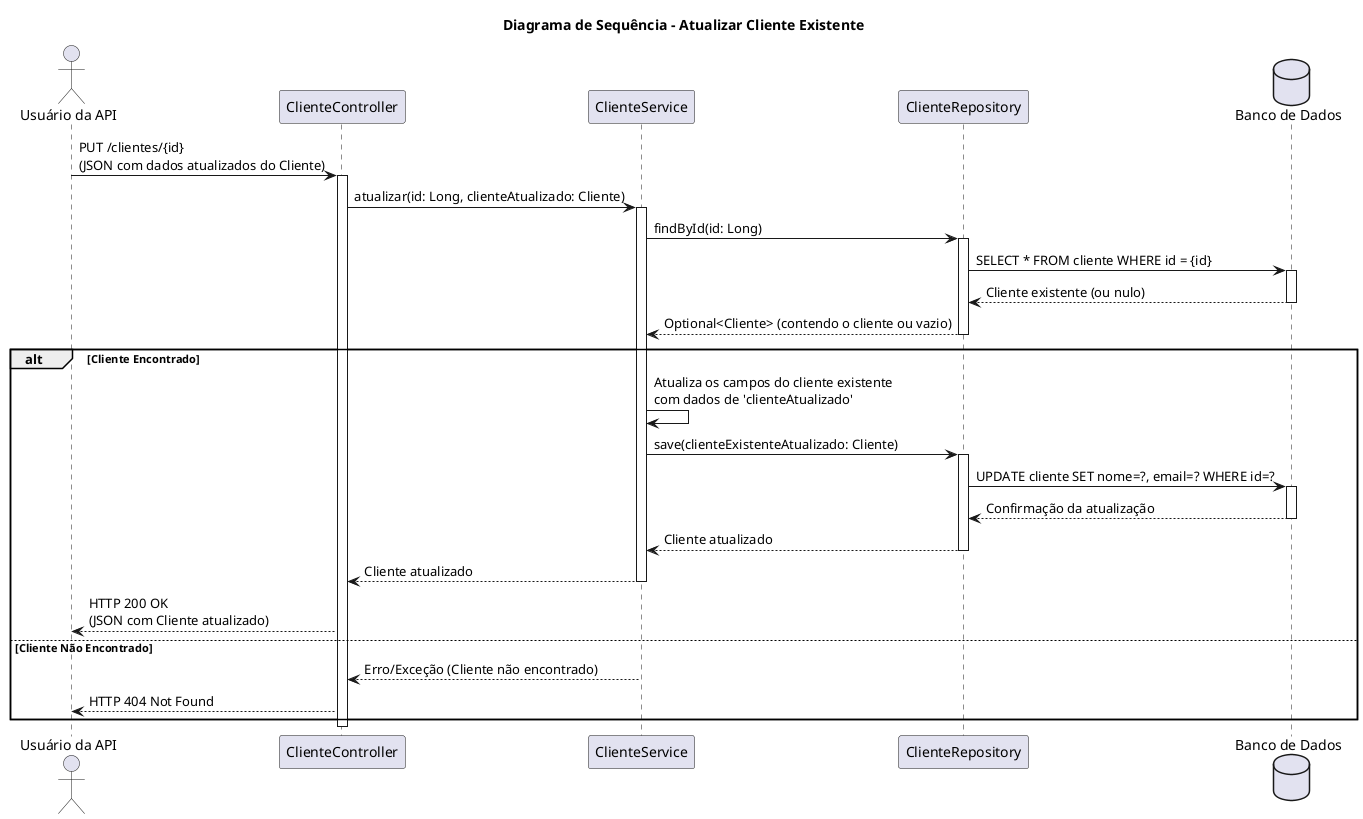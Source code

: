@startuml AtualizarClienteSequence
title Diagrama de Sequência - Atualizar Cliente Existente

actor "Usuário da API" as User
participant "ClienteController" as Controller
participant "ClienteService" as Service
participant "ClienteRepository" as Repository
database "Banco de Dados" as DB

User -> Controller: PUT /clientes/{id}\n(JSON com dados atualizados do Cliente)
activate Controller

Controller -> Service: atualizar(id: Long, clienteAtualizado: Cliente)
activate Service

' Opcional, mas comum: Service verifica se o cliente existe primeiro
Service -> Repository: findById(id: Long)
activate Repository
Repository -> DB: SELECT * FROM cliente WHERE id = {id}
activate DB
DB --> Repository: Cliente existente (ou nulo)
deactivate DB
Repository --> Service: Optional<Cliente> (contendo o cliente ou vazio)
deactivate Repository

alt Cliente Encontrado
    Service -> Service: Atualiza os campos do cliente existente \ncom dados de 'clienteAtualizado'
    Service -> Repository: save(clienteExistenteAtualizado: Cliente)
    activate Repository
    Repository -> DB: UPDATE cliente SET nome=?, email=? WHERE id=?
    activate DB
    DB --> Repository: Confirmação da atualização
    deactivate DB
    Repository --> Service: Cliente atualizado
    deactivate Repository

    Service --> Controller: Cliente atualizado
    deactivate Service

    Controller --> User: HTTP 200 OK\n(JSON com Cliente atualizado)
else Cliente Não Encontrado
    Service --> Controller: Erro/Exceção (Cliente não encontrado)
    deactivate Service
    Controller --> User: HTTP 404 Not Found
end

deactivate Controller

@enduml
